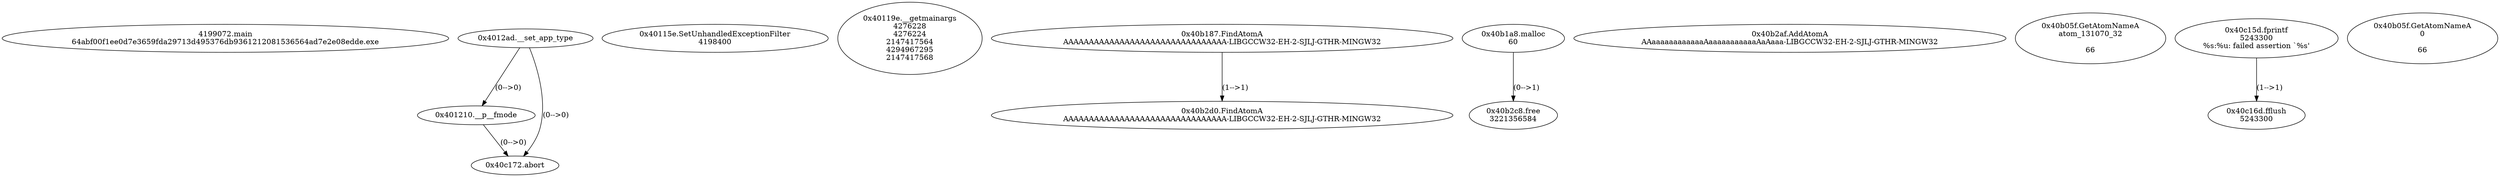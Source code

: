 // Global SCDG with merge call
digraph {
	0 [label="4199072.main
64abf00f1ee0d7e3659fda29713d495376db9361212081536564ad7e2e08edde.exe"]
	1 [label="0x4012ad.__set_app_type
"]
	2 [label="0x40115e.SetUnhandledExceptionFilter
4198400"]
	3 [label="0x40119e.__getmainargs
4276228
4276224
2147417564
4294967295
2147417568"]
	4 [label="0x401210.__p__fmode
"]
	1 -> 4 [label="(0-->0)"]
	5 [label="0x40b187.FindAtomA
AAAAAAAAAAAAAAAAAAAAAAAAAAAAAAAA-LIBGCCW32-EH-2-SJLJ-GTHR-MINGW32"]
	6 [label="0x40b1a8.malloc
60"]
	7 [label="0x40b2af.AddAtomA
AAaaaaaaaaaaaaAaaaaaaaaaaaAaAaaa-LIBGCCW32-EH-2-SJLJ-GTHR-MINGW32"]
	8 [label="0x40b05f.GetAtomNameA
atom_131070_32

66"]
	9 [label="0x40c15d.fprintf
5243300
%s:%u: failed assertion `%s'
"]
	10 [label="0x40c16d.fflush
5243300"]
	9 -> 10 [label="(1-->1)"]
	11 [label="0x40c172.abort
"]
	1 -> 11 [label="(0-->0)"]
	4 -> 11 [label="(0-->0)"]
	12 [label="0x40b2c8.free
3221356584"]
	6 -> 12 [label="(0-->1)"]
	13 [label="0x40b2d0.FindAtomA
AAAAAAAAAAAAAAAAAAAAAAAAAAAAAAAA-LIBGCCW32-EH-2-SJLJ-GTHR-MINGW32"]
	5 -> 13 [label="(1-->1)"]
	14 [label="0x40b05f.GetAtomNameA
0

66"]
}
